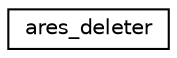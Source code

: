 digraph "Graphical Class Hierarchy"
{
 // LATEX_PDF_SIZE
  edge [fontname="Helvetica",fontsize="10",labelfontname="Helvetica",labelfontsize="10"];
  node [fontname="Helvetica",fontsize="10",shape=record];
  rankdir="LR";
  Node0 [label="ares_deleter",height=0.2,width=0.4,color="black", fillcolor="white", style="filled",URL="$d0/dda/structares__deleter.html",tooltip=" "];
}
